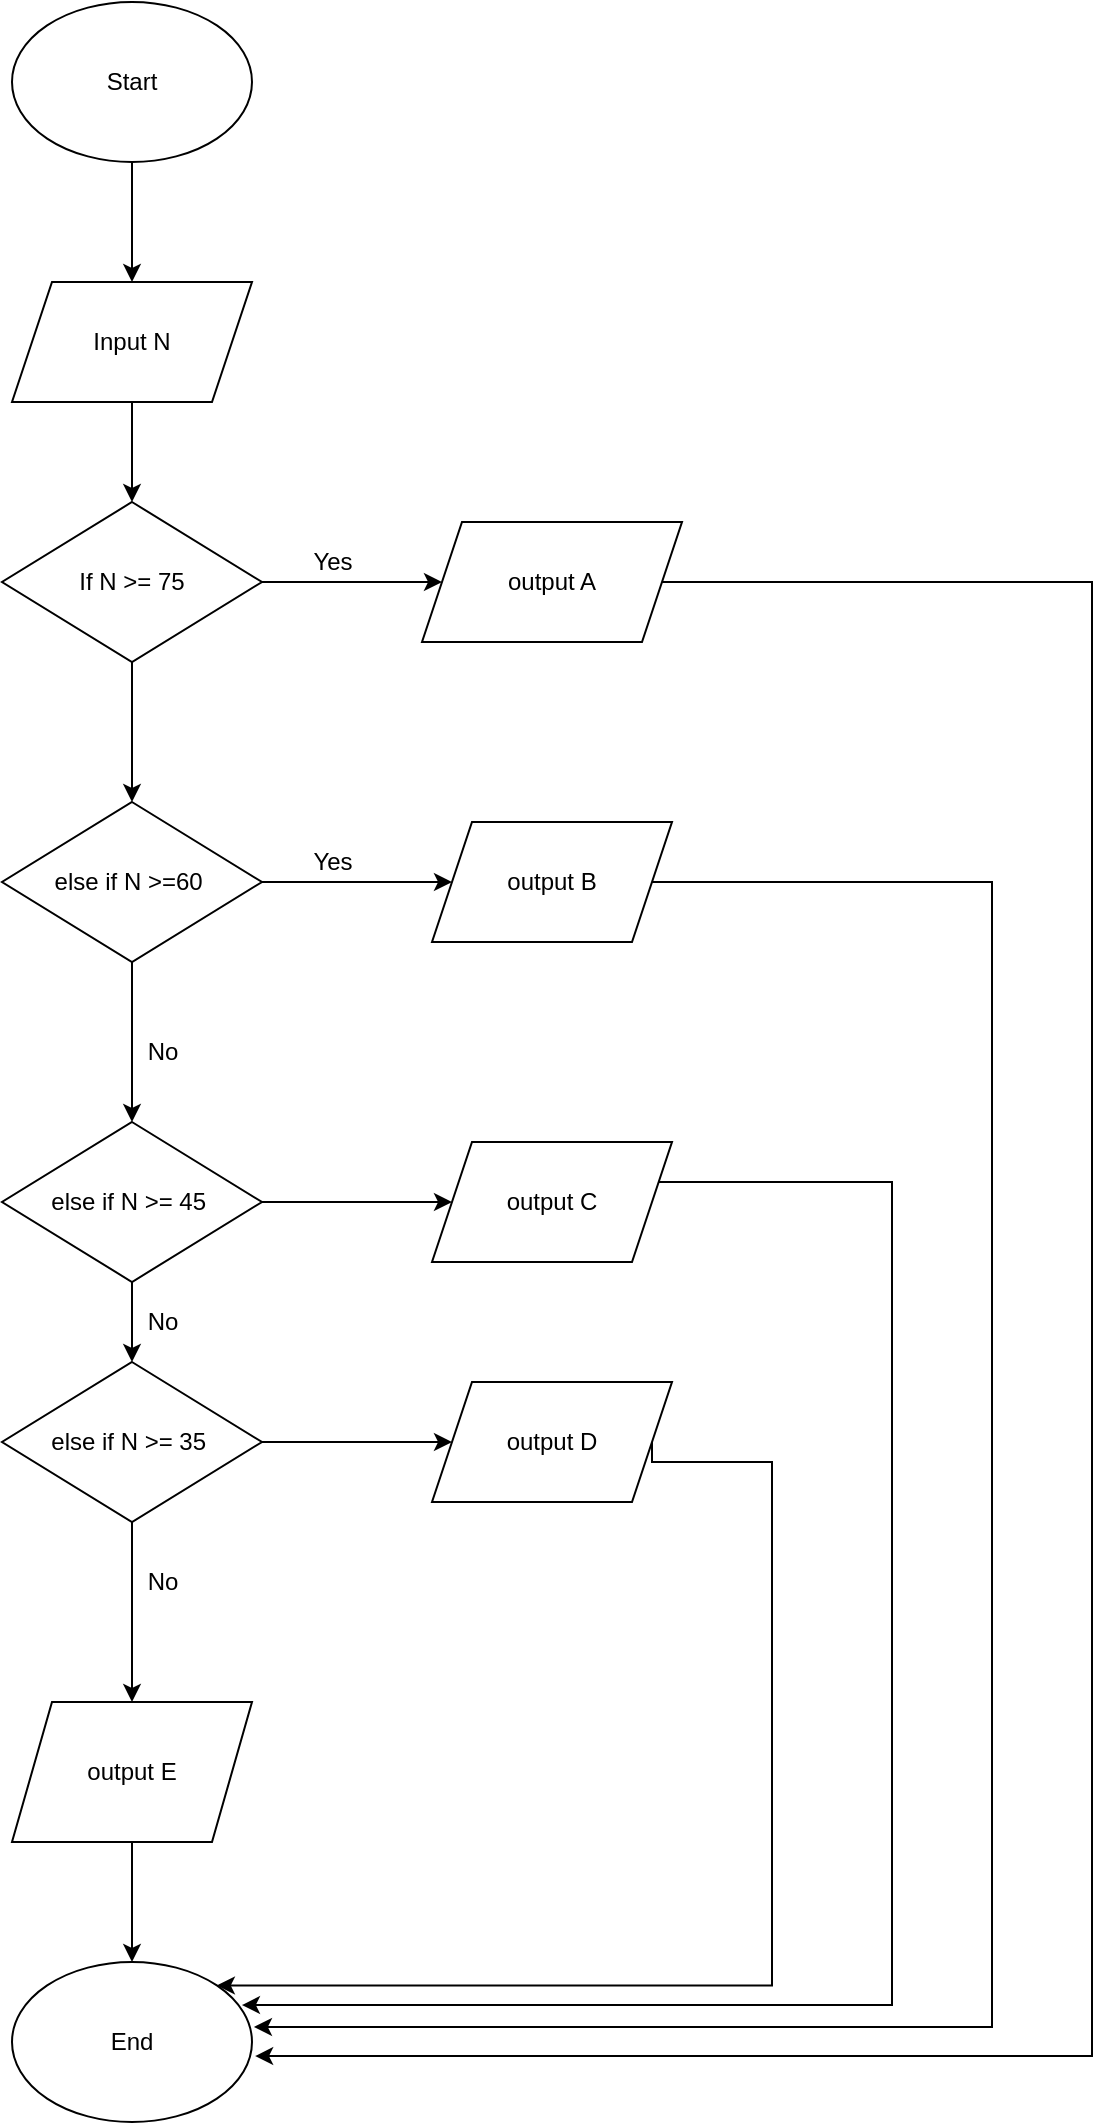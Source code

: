 <mxfile version="13.9.9" type="device"><diagram id="C5RBs43oDa-KdzZeNtuy" name="Page-1"><mxGraphModel dx="929" dy="622" grid="1" gridSize="10" guides="1" tooltips="1" connect="1" arrows="1" fold="1" page="1" pageScale="1" pageWidth="827" pageHeight="1169" math="0" shadow="0"><root><mxCell id="WIyWlLk6GJQsqaUBKTNV-0"/><mxCell id="WIyWlLk6GJQsqaUBKTNV-1" parent="WIyWlLk6GJQsqaUBKTNV-0"/><mxCell id="KPqteZFwQlftVyiZ-rCd-16" style="edgeStyle=orthogonalEdgeStyle;rounded=0;orthogonalLoop=1;jettySize=auto;html=1;exitX=0.5;exitY=1;exitDx=0;exitDy=0;entryX=0.5;entryY=0;entryDx=0;entryDy=0;" edge="1" parent="WIyWlLk6GJQsqaUBKTNV-1" source="KPqteZFwQlftVyiZ-rCd-0" target="KPqteZFwQlftVyiZ-rCd-2"><mxGeometry relative="1" as="geometry"/></mxCell><mxCell id="KPqteZFwQlftVyiZ-rCd-0" value="Start" style="ellipse;whiteSpace=wrap;html=1;" vertex="1" parent="WIyWlLk6GJQsqaUBKTNV-1"><mxGeometry x="260" y="50" width="120" height="80" as="geometry"/></mxCell><mxCell id="KPqteZFwQlftVyiZ-rCd-1" value="End" style="ellipse;whiteSpace=wrap;html=1;" vertex="1" parent="WIyWlLk6GJQsqaUBKTNV-1"><mxGeometry x="260" y="1030" width="120" height="80" as="geometry"/></mxCell><mxCell id="KPqteZFwQlftVyiZ-rCd-17" style="edgeStyle=orthogonalEdgeStyle;rounded=0;orthogonalLoop=1;jettySize=auto;html=1;exitX=0.5;exitY=1;exitDx=0;exitDy=0;entryX=0.5;entryY=0;entryDx=0;entryDy=0;" edge="1" parent="WIyWlLk6GJQsqaUBKTNV-1" source="KPqteZFwQlftVyiZ-rCd-2" target="KPqteZFwQlftVyiZ-rCd-3"><mxGeometry relative="1" as="geometry"/></mxCell><mxCell id="KPqteZFwQlftVyiZ-rCd-2" value="Input N" style="shape=parallelogram;perimeter=parallelogramPerimeter;whiteSpace=wrap;html=1;fixedSize=1;" vertex="1" parent="WIyWlLk6GJQsqaUBKTNV-1"><mxGeometry x="260" y="190" width="120" height="60" as="geometry"/></mxCell><mxCell id="KPqteZFwQlftVyiZ-rCd-18" style="edgeStyle=orthogonalEdgeStyle;rounded=0;orthogonalLoop=1;jettySize=auto;html=1;exitX=1;exitY=0.5;exitDx=0;exitDy=0;" edge="1" parent="WIyWlLk6GJQsqaUBKTNV-1" source="KPqteZFwQlftVyiZ-rCd-3" target="KPqteZFwQlftVyiZ-rCd-4"><mxGeometry relative="1" as="geometry"/></mxCell><mxCell id="KPqteZFwQlftVyiZ-rCd-21" style="edgeStyle=orthogonalEdgeStyle;rounded=0;orthogonalLoop=1;jettySize=auto;html=1;exitX=0.5;exitY=1;exitDx=0;exitDy=0;entryX=0.5;entryY=0;entryDx=0;entryDy=0;" edge="1" parent="WIyWlLk6GJQsqaUBKTNV-1" source="KPqteZFwQlftVyiZ-rCd-3" target="KPqteZFwQlftVyiZ-rCd-5"><mxGeometry relative="1" as="geometry"/></mxCell><mxCell id="KPqteZFwQlftVyiZ-rCd-3" value="If N &amp;gt;= 75" style="rhombus;whiteSpace=wrap;html=1;" vertex="1" parent="WIyWlLk6GJQsqaUBKTNV-1"><mxGeometry x="255" y="300" width="130" height="80" as="geometry"/></mxCell><mxCell id="KPqteZFwQlftVyiZ-rCd-30" style="edgeStyle=orthogonalEdgeStyle;rounded=0;orthogonalLoop=1;jettySize=auto;html=1;exitX=1;exitY=0.5;exitDx=0;exitDy=0;entryX=1.013;entryY=0.588;entryDx=0;entryDy=0;entryPerimeter=0;" edge="1" parent="WIyWlLk6GJQsqaUBKTNV-1" source="KPqteZFwQlftVyiZ-rCd-4" target="KPqteZFwQlftVyiZ-rCd-1"><mxGeometry relative="1" as="geometry"><Array as="points"><mxPoint x="800" y="340"/><mxPoint x="800" y="1077"/></Array></mxGeometry></mxCell><mxCell id="KPqteZFwQlftVyiZ-rCd-4" value="output A" style="shape=parallelogram;perimeter=parallelogramPerimeter;whiteSpace=wrap;html=1;fixedSize=1;" vertex="1" parent="WIyWlLk6GJQsqaUBKTNV-1"><mxGeometry x="465" y="310" width="130" height="60" as="geometry"/></mxCell><mxCell id="KPqteZFwQlftVyiZ-rCd-20" style="edgeStyle=orthogonalEdgeStyle;rounded=0;orthogonalLoop=1;jettySize=auto;html=1;exitX=1;exitY=0.5;exitDx=0;exitDy=0;entryX=0;entryY=0.5;entryDx=0;entryDy=0;" edge="1" parent="WIyWlLk6GJQsqaUBKTNV-1" source="KPqteZFwQlftVyiZ-rCd-5" target="KPqteZFwQlftVyiZ-rCd-10"><mxGeometry relative="1" as="geometry"/></mxCell><mxCell id="KPqteZFwQlftVyiZ-rCd-46" style="edgeStyle=orthogonalEdgeStyle;rounded=0;orthogonalLoop=1;jettySize=auto;html=1;exitX=0.5;exitY=1;exitDx=0;exitDy=0;" edge="1" parent="WIyWlLk6GJQsqaUBKTNV-1" source="KPqteZFwQlftVyiZ-rCd-5" target="KPqteZFwQlftVyiZ-rCd-6"><mxGeometry relative="1" as="geometry"/></mxCell><mxCell id="KPqteZFwQlftVyiZ-rCd-5" value="else if N &amp;gt;=60&amp;nbsp;" style="rhombus;whiteSpace=wrap;html=1;" vertex="1" parent="WIyWlLk6GJQsqaUBKTNV-1"><mxGeometry x="255" y="450" width="130" height="80" as="geometry"/></mxCell><mxCell id="KPqteZFwQlftVyiZ-rCd-23" style="edgeStyle=orthogonalEdgeStyle;rounded=0;orthogonalLoop=1;jettySize=auto;html=1;exitX=0.5;exitY=1;exitDx=0;exitDy=0;entryX=0.5;entryY=0;entryDx=0;entryDy=0;" edge="1" parent="WIyWlLk6GJQsqaUBKTNV-1" source="KPqteZFwQlftVyiZ-rCd-6" target="KPqteZFwQlftVyiZ-rCd-7"><mxGeometry relative="1" as="geometry"/></mxCell><mxCell id="KPqteZFwQlftVyiZ-rCd-48" style="edgeStyle=orthogonalEdgeStyle;rounded=0;orthogonalLoop=1;jettySize=auto;html=1;exitX=1;exitY=0.5;exitDx=0;exitDy=0;entryX=0;entryY=0.5;entryDx=0;entryDy=0;" edge="1" parent="WIyWlLk6GJQsqaUBKTNV-1" source="KPqteZFwQlftVyiZ-rCd-6" target="KPqteZFwQlftVyiZ-rCd-11"><mxGeometry relative="1" as="geometry"/></mxCell><mxCell id="KPqteZFwQlftVyiZ-rCd-6" value="else if N &amp;gt;= 45&amp;nbsp;" style="rhombus;whiteSpace=wrap;html=1;" vertex="1" parent="WIyWlLk6GJQsqaUBKTNV-1"><mxGeometry x="255" y="610" width="130" height="80" as="geometry"/></mxCell><mxCell id="KPqteZFwQlftVyiZ-rCd-24" style="edgeStyle=orthogonalEdgeStyle;rounded=0;orthogonalLoop=1;jettySize=auto;html=1;exitX=0.5;exitY=1;exitDx=0;exitDy=0;entryX=0.5;entryY=0;entryDx=0;entryDy=0;" edge="1" parent="WIyWlLk6GJQsqaUBKTNV-1" source="KPqteZFwQlftVyiZ-rCd-7"><mxGeometry relative="1" as="geometry"><mxPoint x="320" y="900" as="targetPoint"/></mxGeometry></mxCell><mxCell id="KPqteZFwQlftVyiZ-rCd-47" style="edgeStyle=orthogonalEdgeStyle;rounded=0;orthogonalLoop=1;jettySize=auto;html=1;exitX=1;exitY=0.5;exitDx=0;exitDy=0;" edge="1" parent="WIyWlLk6GJQsqaUBKTNV-1" source="KPqteZFwQlftVyiZ-rCd-7" target="KPqteZFwQlftVyiZ-rCd-12"><mxGeometry relative="1" as="geometry"/></mxCell><mxCell id="KPqteZFwQlftVyiZ-rCd-7" value="else if N &amp;gt;= 35&amp;nbsp;" style="rhombus;whiteSpace=wrap;html=1;" vertex="1" parent="WIyWlLk6GJQsqaUBKTNV-1"><mxGeometry x="255" y="730" width="130" height="80" as="geometry"/></mxCell><mxCell id="KPqteZFwQlftVyiZ-rCd-32" style="edgeStyle=orthogonalEdgeStyle;rounded=0;orthogonalLoop=1;jettySize=auto;html=1;exitX=1;exitY=0.5;exitDx=0;exitDy=0;entryX=1.008;entryY=0.406;entryDx=0;entryDy=0;entryPerimeter=0;" edge="1" parent="WIyWlLk6GJQsqaUBKTNV-1" source="KPqteZFwQlftVyiZ-rCd-10" target="KPqteZFwQlftVyiZ-rCd-1"><mxGeometry relative="1" as="geometry"><Array as="points"><mxPoint x="750" y="490"/><mxPoint x="750" y="1063"/></Array></mxGeometry></mxCell><mxCell id="KPqteZFwQlftVyiZ-rCd-10" value="output B" style="shape=parallelogram;perimeter=parallelogramPerimeter;whiteSpace=wrap;html=1;fixedSize=1;" vertex="1" parent="WIyWlLk6GJQsqaUBKTNV-1"><mxGeometry x="470" y="460" width="120" height="60" as="geometry"/></mxCell><mxCell id="KPqteZFwQlftVyiZ-rCd-34" style="edgeStyle=orthogonalEdgeStyle;rounded=0;orthogonalLoop=1;jettySize=auto;html=1;exitX=1;exitY=0.5;exitDx=0;exitDy=0;entryX=0.958;entryY=0.269;entryDx=0;entryDy=0;entryPerimeter=0;" edge="1" parent="WIyWlLk6GJQsqaUBKTNV-1" source="KPqteZFwQlftVyiZ-rCd-11" target="KPqteZFwQlftVyiZ-rCd-1"><mxGeometry relative="1" as="geometry"><Array as="points"><mxPoint x="700" y="640"/><mxPoint x="700" y="1052"/></Array></mxGeometry></mxCell><mxCell id="KPqteZFwQlftVyiZ-rCd-11" value="output C" style="shape=parallelogram;perimeter=parallelogramPerimeter;whiteSpace=wrap;html=1;fixedSize=1;" vertex="1" parent="WIyWlLk6GJQsqaUBKTNV-1"><mxGeometry x="470" y="620" width="120" height="60" as="geometry"/></mxCell><mxCell id="KPqteZFwQlftVyiZ-rCd-35" style="edgeStyle=orthogonalEdgeStyle;rounded=0;orthogonalLoop=1;jettySize=auto;html=1;exitX=1;exitY=0.5;exitDx=0;exitDy=0;entryX=1;entryY=0;entryDx=0;entryDy=0;" edge="1" parent="WIyWlLk6GJQsqaUBKTNV-1" source="KPqteZFwQlftVyiZ-rCd-12" target="KPqteZFwQlftVyiZ-rCd-1"><mxGeometry relative="1" as="geometry"><Array as="points"><mxPoint x="640" y="780"/><mxPoint x="640" y="1042"/></Array></mxGeometry></mxCell><mxCell id="KPqteZFwQlftVyiZ-rCd-12" value="output D" style="shape=parallelogram;perimeter=parallelogramPerimeter;whiteSpace=wrap;html=1;fixedSize=1;" vertex="1" parent="WIyWlLk6GJQsqaUBKTNV-1"><mxGeometry x="470" y="740" width="120" height="60" as="geometry"/></mxCell><mxCell id="KPqteZFwQlftVyiZ-rCd-36" style="edgeStyle=orthogonalEdgeStyle;rounded=0;orthogonalLoop=1;jettySize=auto;html=1;exitX=0.5;exitY=1;exitDx=0;exitDy=0;" edge="1" parent="WIyWlLk6GJQsqaUBKTNV-1" source="KPqteZFwQlftVyiZ-rCd-15" target="KPqteZFwQlftVyiZ-rCd-1"><mxGeometry relative="1" as="geometry"/></mxCell><mxCell id="KPqteZFwQlftVyiZ-rCd-15" value="output E" style="shape=parallelogram;perimeter=parallelogramPerimeter;whiteSpace=wrap;html=1;fixedSize=1;" vertex="1" parent="WIyWlLk6GJQsqaUBKTNV-1"><mxGeometry x="260" y="900" width="120" height="70" as="geometry"/></mxCell><mxCell id="KPqteZFwQlftVyiZ-rCd-37" value="Yes" style="text;html=1;resizable=0;autosize=1;align=center;verticalAlign=middle;points=[];fillColor=none;strokeColor=none;rounded=0;" vertex="1" parent="WIyWlLk6GJQsqaUBKTNV-1"><mxGeometry x="400" y="320" width="40" height="20" as="geometry"/></mxCell><mxCell id="KPqteZFwQlftVyiZ-rCd-39" value="Yes" style="text;html=1;resizable=0;autosize=1;align=center;verticalAlign=middle;points=[];fillColor=none;strokeColor=none;rounded=0;" vertex="1" parent="WIyWlLk6GJQsqaUBKTNV-1"><mxGeometry x="400" y="470" width="40" height="20" as="geometry"/></mxCell><mxCell id="KPqteZFwQlftVyiZ-rCd-40" value="No" style="text;html=1;resizable=0;autosize=1;align=center;verticalAlign=middle;points=[];fillColor=none;strokeColor=none;rounded=0;" vertex="1" parent="WIyWlLk6GJQsqaUBKTNV-1"><mxGeometry x="320" y="830" width="30" height="20" as="geometry"/></mxCell><mxCell id="KPqteZFwQlftVyiZ-rCd-42" value="No" style="text;html=1;resizable=0;autosize=1;align=center;verticalAlign=middle;points=[];fillColor=none;strokeColor=none;rounded=0;" vertex="1" parent="WIyWlLk6GJQsqaUBKTNV-1"><mxGeometry x="320" y="700" width="30" height="20" as="geometry"/></mxCell><mxCell id="KPqteZFwQlftVyiZ-rCd-43" value="No" style="text;html=1;resizable=0;autosize=1;align=center;verticalAlign=middle;points=[];fillColor=none;strokeColor=none;rounded=0;" vertex="1" parent="WIyWlLk6GJQsqaUBKTNV-1"><mxGeometry x="320" y="565" width="30" height="20" as="geometry"/></mxCell></root></mxGraphModel></diagram></mxfile>